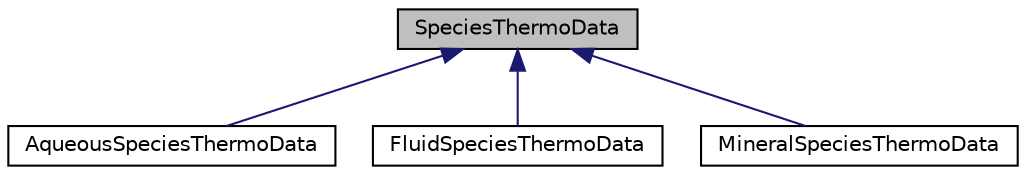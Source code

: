 digraph "SpeciesThermoData"
{
 // INTERACTIVE_SVG=YES
 // LATEX_PDF_SIZE
  edge [fontname="Helvetica",fontsize="10",labelfontname="Helvetica",labelfontsize="10"];
  node [fontname="Helvetica",fontsize="10",shape=record];
  Node1 [label="SpeciesThermoData",height=0.2,width=0.4,color="black", fillcolor="grey75", style="filled", fontcolor="black",tooltip="A type for storing the thermodynamic data of general species."];
  Node1 -> Node2 [dir="back",color="midnightblue",fontsize="10",style="solid",fontname="Helvetica"];
  Node2 [label="AqueousSpeciesThermoData",height=0.2,width=0.4,color="black", fillcolor="white", style="filled",URL="$structReaktoro_1_1AqueousSpeciesThermoData.html",tooltip="A type for storing the thermodynamic data of an aqueous species."];
  Node1 -> Node3 [dir="back",color="midnightblue",fontsize="10",style="solid",fontname="Helvetica"];
  Node3 [label="FluidSpeciesThermoData",height=0.2,width=0.4,color="black", fillcolor="white", style="filled",URL="$structReaktoro_1_1FluidSpeciesThermoData.html",tooltip="A type for storing the thermodynamic data of fluid (gaseous or liquid) species."];
  Node1 -> Node4 [dir="back",color="midnightblue",fontsize="10",style="solid",fontname="Helvetica"];
  Node4 [label="MineralSpeciesThermoData",height=0.2,width=0.4,color="black", fillcolor="white", style="filled",URL="$structReaktoro_1_1MineralSpeciesThermoData.html",tooltip="A type for storing the thermodynamic data of a mineral species."];
}
